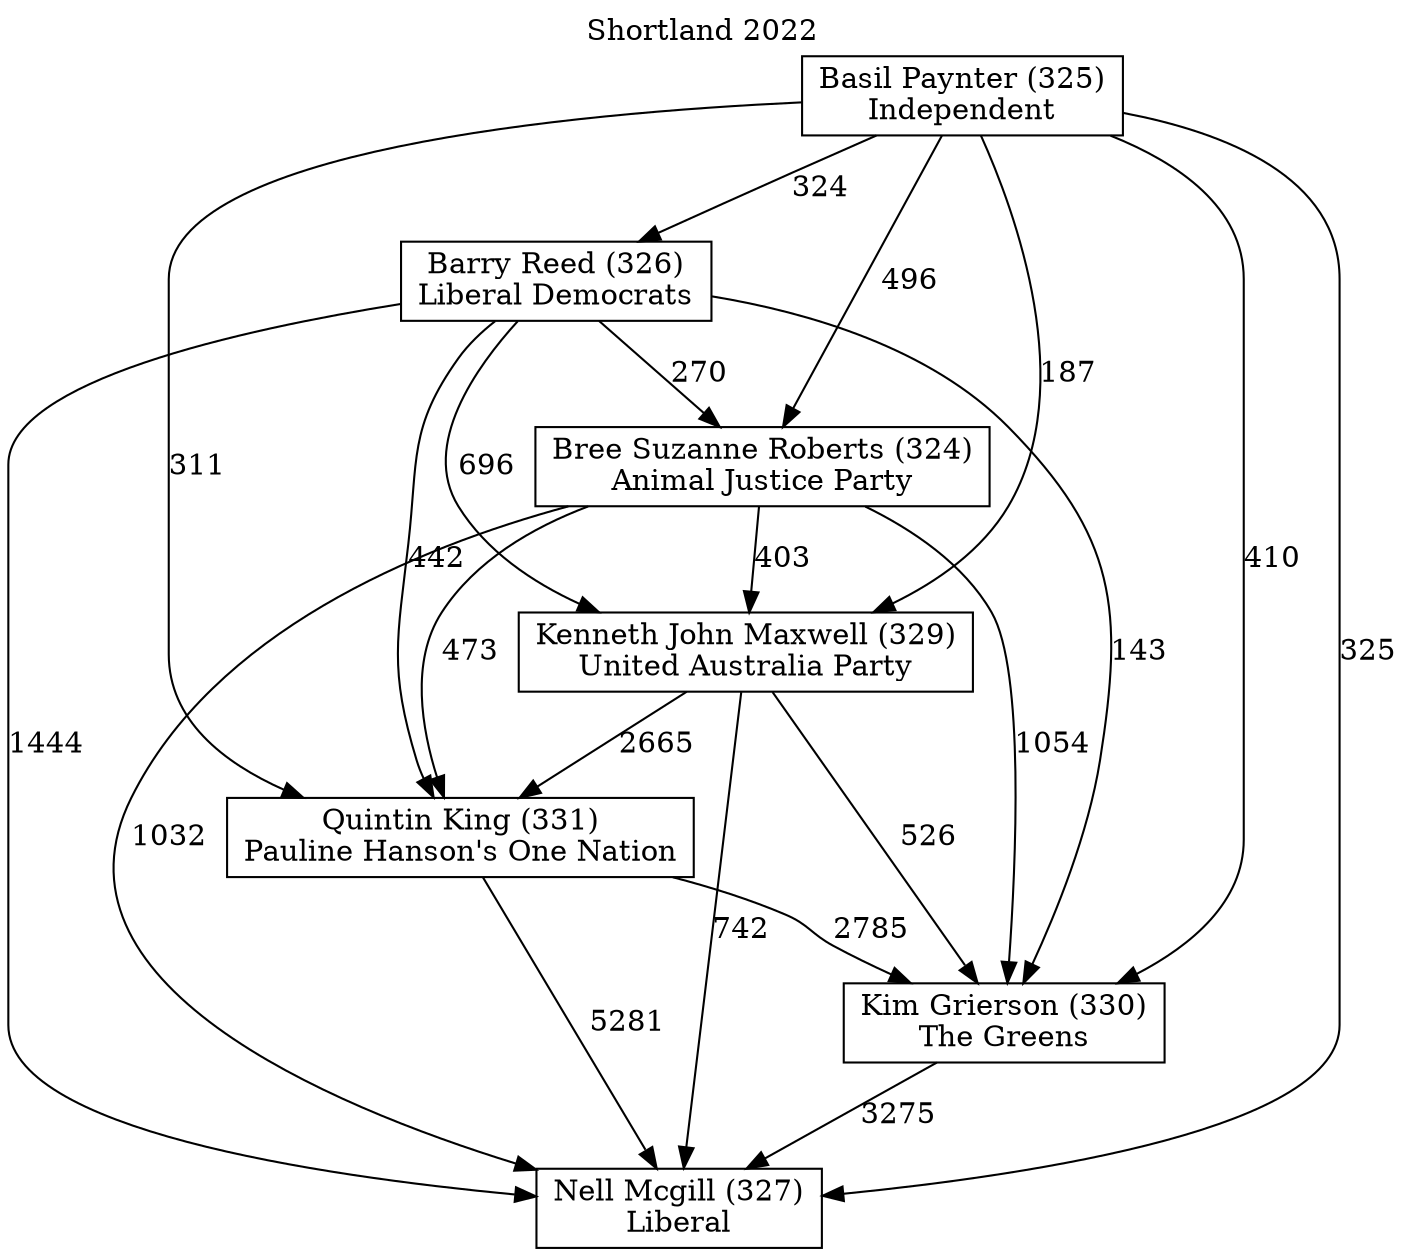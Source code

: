 // House preference flow
digraph "Nell Mcgill (327)_Shortland_2022" {
	graph [label="Shortland 2022" labelloc=t mclimit=10]
	node [shape=box]
	"Bree Suzanne Roberts (324)" [label="Bree Suzanne Roberts (324)
Animal Justice Party"]
	"Kenneth John Maxwell (329)" [label="Kenneth John Maxwell (329)
United Australia Party"]
	"Barry Reed (326)" [label="Barry Reed (326)
Liberal Democrats"]
	"Quintin King (331)" [label="Quintin King (331)
Pauline Hanson's One Nation"]
	"Basil Paynter (325)" [label="Basil Paynter (325)
Independent"]
	"Nell Mcgill (327)" [label="Nell Mcgill (327)
Liberal"]
	"Kim Grierson (330)" [label="Kim Grierson (330)
The Greens"]
	"Barry Reed (326)" -> "Kenneth John Maxwell (329)" [label=696]
	"Kenneth John Maxwell (329)" -> "Nell Mcgill (327)" [label=742]
	"Bree Suzanne Roberts (324)" -> "Kim Grierson (330)" [label=1054]
	"Kim Grierson (330)" -> "Nell Mcgill (327)" [label=3275]
	"Basil Paynter (325)" -> "Kenneth John Maxwell (329)" [label=187]
	"Bree Suzanne Roberts (324)" -> "Kenneth John Maxwell (329)" [label=403]
	"Bree Suzanne Roberts (324)" -> "Nell Mcgill (327)" [label=1032]
	"Bree Suzanne Roberts (324)" -> "Quintin King (331)" [label=473]
	"Kenneth John Maxwell (329)" -> "Quintin King (331)" [label=2665]
	"Barry Reed (326)" -> "Nell Mcgill (327)" [label=1444]
	"Basil Paynter (325)" -> "Quintin King (331)" [label=311]
	"Basil Paynter (325)" -> "Kim Grierson (330)" [label=410]
	"Basil Paynter (325)" -> "Nell Mcgill (327)" [label=325]
	"Quintin King (331)" -> "Nell Mcgill (327)" [label=5281]
	"Barry Reed (326)" -> "Quintin King (331)" [label=442]
	"Barry Reed (326)" -> "Bree Suzanne Roberts (324)" [label=270]
	"Basil Paynter (325)" -> "Bree Suzanne Roberts (324)" [label=496]
	"Kenneth John Maxwell (329)" -> "Kim Grierson (330)" [label=526]
	"Barry Reed (326)" -> "Kim Grierson (330)" [label=143]
	"Quintin King (331)" -> "Kim Grierson (330)" [label=2785]
	"Basil Paynter (325)" -> "Barry Reed (326)" [label=324]
}
